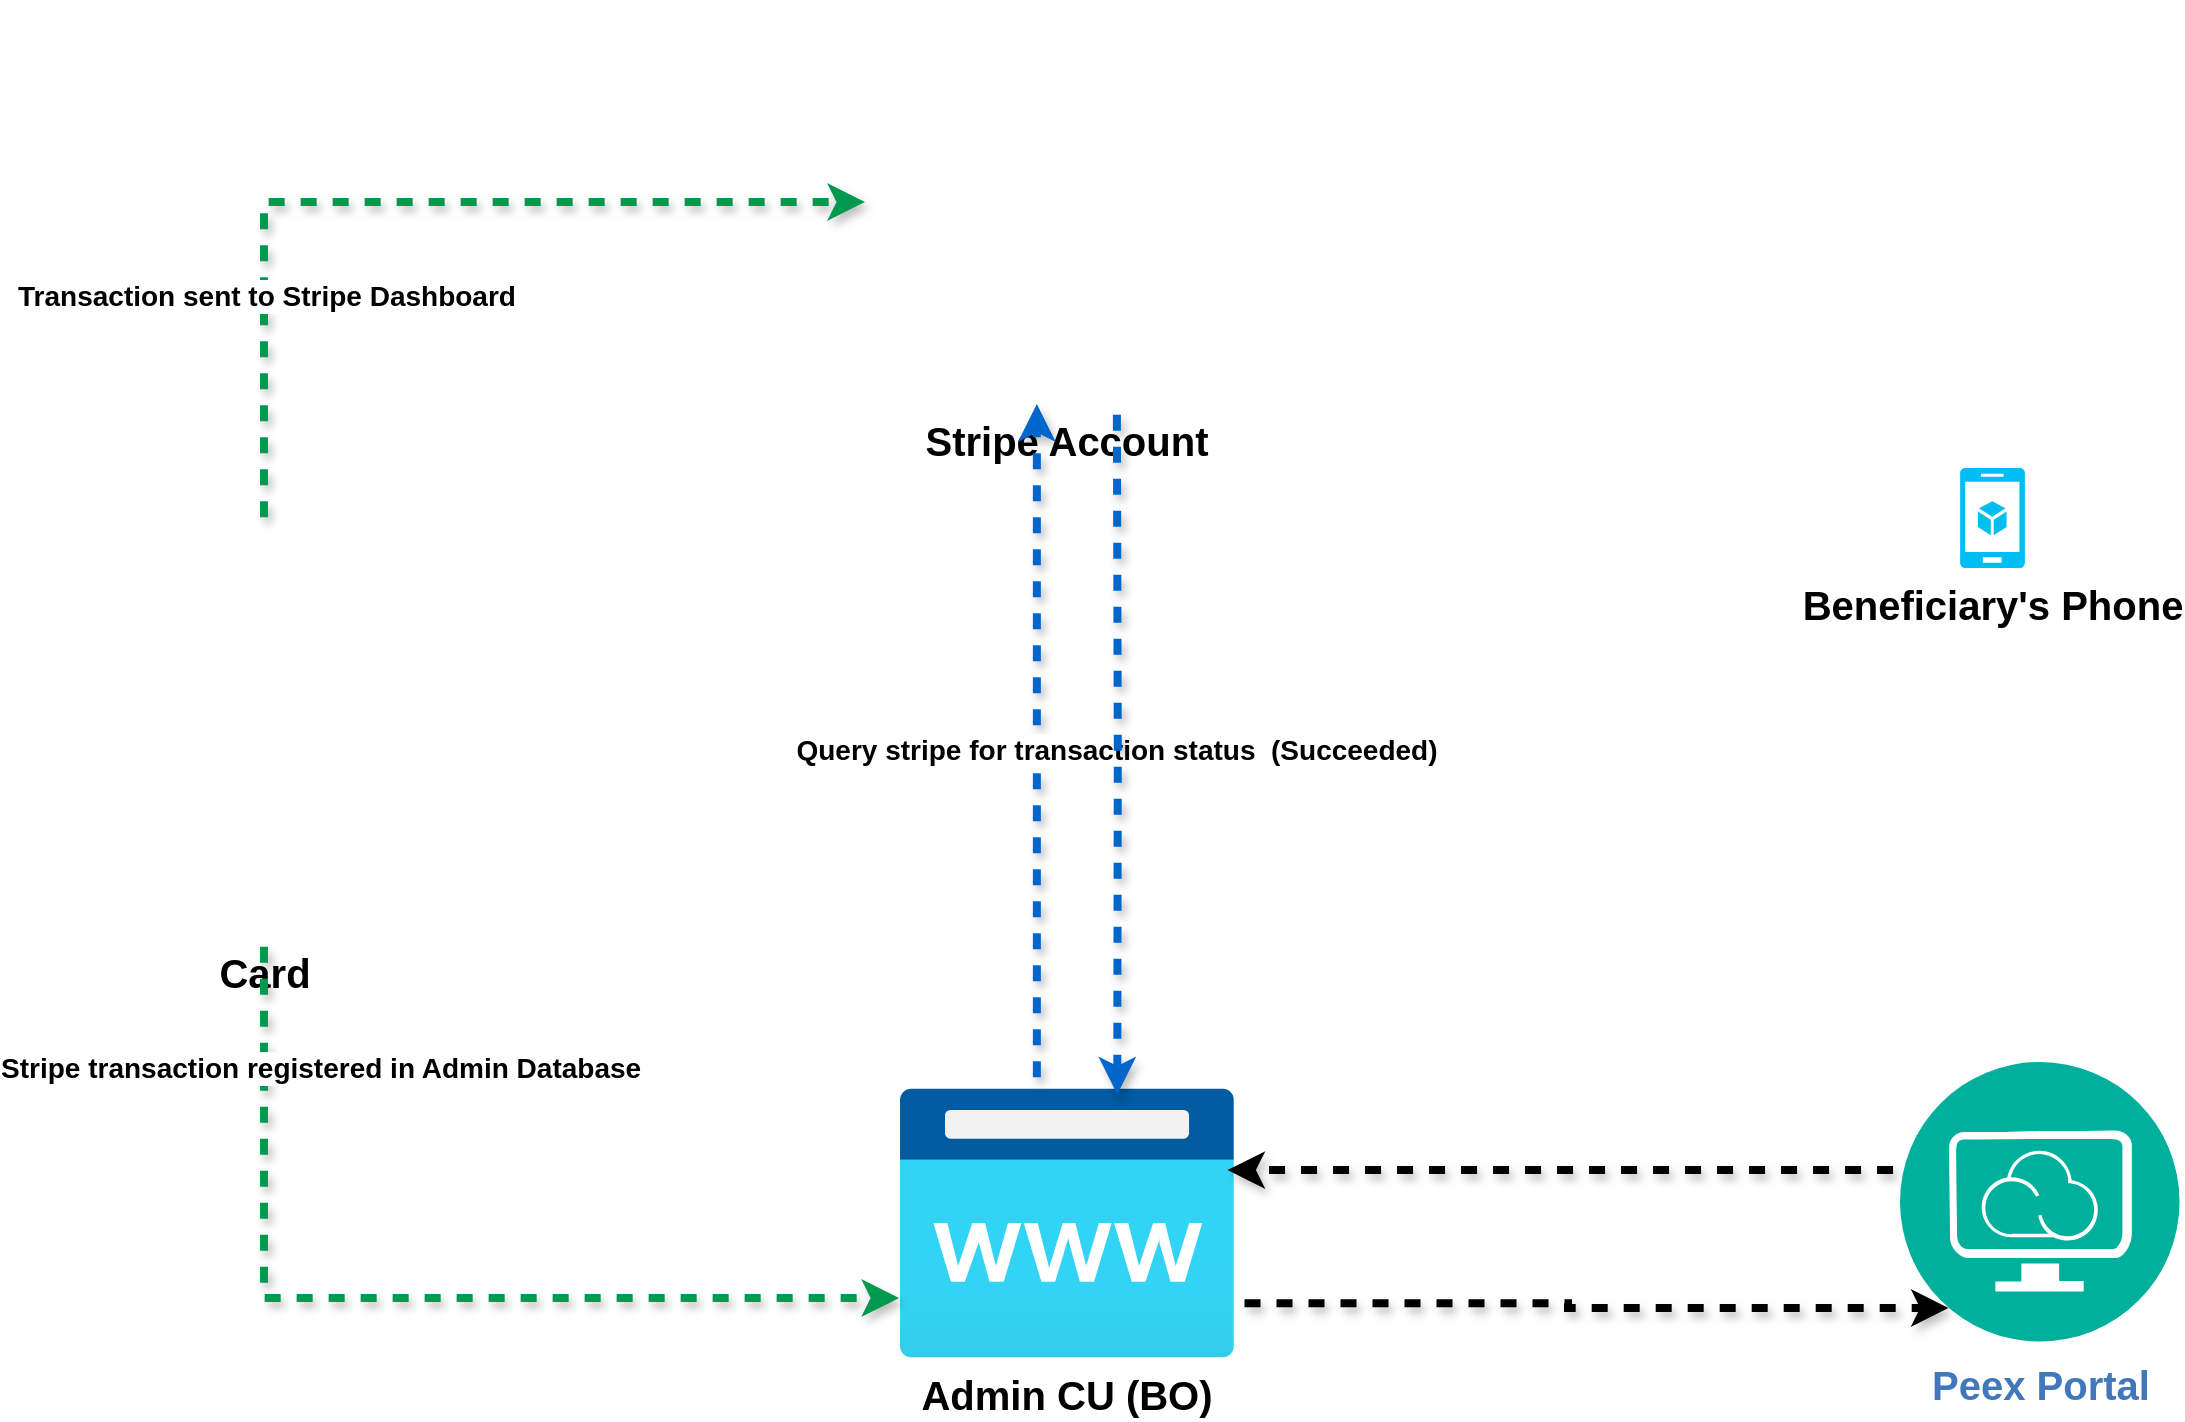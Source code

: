 <mxfile version="26.0.10">
  <diagram name="Page-1" id="ZfeTRj6KhZ61jOfrh0ln">
    <mxGraphModel dx="840" dy="494" grid="1" gridSize="10" guides="1" tooltips="1" connect="1" arrows="1" fold="1" page="1" pageScale="1" pageWidth="1169" pageHeight="827" math="0" shadow="0">
      <root>
        <mxCell id="0" />
        <mxCell id="1" parent="0" />
        <mxCell id="kcWeRtJJE4qR69ZITuoe-19" style="edgeStyle=orthogonalEdgeStyle;rounded=0;orthogonalLoop=1;jettySize=auto;html=1;entryX=0;entryY=0.5;entryDx=0;entryDy=0;strokeWidth=4;shadow=1;flowAnimation=1;strokeColor=#00994D;exitX=0.5;exitY=0;exitDx=0;exitDy=0;" edge="1" parent="1" source="kcWeRtJJE4qR69ZITuoe-3" target="kcWeRtJJE4qR69ZITuoe-4">
          <mxGeometry relative="1" as="geometry" />
        </mxCell>
        <mxCell id="kcWeRtJJE4qR69ZITuoe-21" value="Transaction sent to Stripe Dashboard" style="edgeLabel;html=1;align=center;verticalAlign=middle;resizable=0;points=[];fontStyle=1;fontSize=14;" vertex="1" connectable="0" parent="kcWeRtJJE4qR69ZITuoe-19">
          <mxGeometry x="-0.499" y="-1" relative="1" as="geometry">
            <mxPoint as="offset" />
          </mxGeometry>
        </mxCell>
        <mxCell id="kcWeRtJJE4qR69ZITuoe-3" value="&lt;font style=&quot;font-size: 20px;&quot;&gt;&lt;b&gt;Card&lt;/b&gt;&lt;/font&gt;" style="shape=image;html=1;verticalAlign=top;verticalLabelPosition=bottom;labelBackgroundColor=#ffffff;imageAspect=0;aspect=fixed;image=https://cdn0.iconfinder.com/data/icons/credit-card-debit-card-payment-PNG/80/Visa-Electron-Curved.png" vertex="1" parent="1">
          <mxGeometry x="50" y="280" width="204" height="204" as="geometry" />
        </mxCell>
        <mxCell id="kcWeRtJJE4qR69ZITuoe-4" value="&lt;b&gt;&lt;font style=&quot;font-size: 20px;&quot;&gt;Stripe Account&lt;/font&gt;&lt;/b&gt;" style="shape=image;html=1;verticalAlign=top;verticalLabelPosition=bottom;labelBackgroundColor=#ffffff;imageAspect=0;aspect=fixed;image=https://cdn0.iconfinder.com/data/icons/phosphor-fill-vol-4/256/stripe-logo-fill-128.png" vertex="1" parent="1">
          <mxGeometry x="452.46" y="16" width="202" height="202" as="geometry" />
        </mxCell>
        <mxCell id="kcWeRtJJE4qR69ZITuoe-25" style="edgeStyle=orthogonalEdgeStyle;rounded=0;orthogonalLoop=1;jettySize=auto;html=1;strokeWidth=4;flowAnimation=1;shadow=1;strokeColor=#0066CC;" edge="1" parent="1">
          <mxGeometry relative="1" as="geometry">
            <mxPoint x="538.429" y="560" as="sourcePoint" />
            <mxPoint x="538.429" y="218" as="targetPoint" />
          </mxGeometry>
        </mxCell>
        <mxCell id="kcWeRtJJE4qR69ZITuoe-26" value="Query stripe for transaction status&amp;nbsp; (Succeeded)" style="edgeLabel;html=1;align=center;verticalAlign=middle;resizable=0;points=[];fontSize=14;fontStyle=1" vertex="1" connectable="0" parent="kcWeRtJJE4qR69ZITuoe-25">
          <mxGeometry x="-0.013" y="2" relative="1" as="geometry">
            <mxPoint x="41" as="offset" />
          </mxGeometry>
        </mxCell>
        <mxCell id="kcWeRtJJE4qR69ZITuoe-8" value="&lt;font style=&quot;font-size: 20px;&quot;&gt;&lt;b&gt;Admin CU (BO)&lt;/b&gt;&lt;/font&gt;" style="image;aspect=fixed;html=1;points=[];align=center;fontSize=12;image=img/lib/azure2/app_services/App_Service_Domains.svg;" vertex="1" parent="1">
          <mxGeometry x="470.01" y="560" width="166.91" height="135" as="geometry" />
        </mxCell>
        <mxCell id="kcWeRtJJE4qR69ZITuoe-12" value="&lt;font style=&quot;font-size: 20px;&quot;&gt;&lt;b&gt;Beneficiary&#39;s Phone&lt;/b&gt;&lt;/font&gt;" style="verticalLabelPosition=bottom;html=1;verticalAlign=top;align=center;strokeColor=none;fillColor=#00BEF2;shape=mxgraph.azure.mobile_services;pointerEvents=1;" vertex="1" parent="1">
          <mxGeometry x="1000" y="250" width="32.5" height="50" as="geometry" />
        </mxCell>
        <mxCell id="kcWeRtJJE4qR69ZITuoe-14" value="&lt;font style=&quot;font-size: 20px;&quot;&gt;&lt;b&gt;Peex Portal&lt;/b&gt;&lt;/font&gt;" style="image;aspect=fixed;perimeter=ellipsePerimeter;html=1;align=center;shadow=0;dashed=0;fontColor=#4277BB;labelBackgroundColor=default;fontSize=12;spacingTop=3;image=img/lib/ibm/management/provider_cloud_portal_service.svg;" vertex="1" parent="1">
          <mxGeometry x="970" y="547" width="140" height="140" as="geometry" />
        </mxCell>
        <mxCell id="kcWeRtJJE4qR69ZITuoe-18" style="edgeStyle=orthogonalEdgeStyle;rounded=0;orthogonalLoop=1;jettySize=auto;html=1;entryX=-0.003;entryY=0.778;entryDx=0;entryDy=0;entryPerimeter=0;exitX=0.5;exitY=1;exitDx=0;exitDy=0;strokeWidth=4;shadow=1;flowAnimation=1;strokeColor=#00994D;" edge="1" parent="1" source="kcWeRtJJE4qR69ZITuoe-3" target="kcWeRtJJE4qR69ZITuoe-8">
          <mxGeometry relative="1" as="geometry" />
        </mxCell>
        <mxCell id="kcWeRtJJE4qR69ZITuoe-22" value="&lt;span style=&quot;color: rgba(0, 0, 0, 0); font-family: monospace; font-size: 0px; text-align: start; background-color: rgb(251, 251, 251);&quot;&gt;%3CmxGraphModel%3E%3Croot%3E%3CmxCell%20id%3D%220%22%2F%3E%3CmxCell%20id%3D%221%22%20parent%3D%220%22%2F%3E%3CmxCell%20id%3D%222%22%20value%3D%22Transaction%20sent%20to%20Stripe%20Dashboard%22%20style%3D%22edgeLabel%3Bhtml%3D1%3Balign%3Dcenter%3BverticalAlign%3Dmiddle%3Bresizable%3D0%3Bpoints%3D%5B%5D%3B%22%20vertex%3D%221%22%20connectable%3D%220%22%20parent%3D%221%22%3E%3CmxGeometry%20x%3D%22153.0%22%20y%3D%22164.286%22%20as%3D%22geometry%22%2F%3E%3C%2FmxCell%3E%3C%2Froot%3E%3C%2FmxGraphModel%3E&lt;/span&gt;" style="edgeLabel;html=1;align=center;verticalAlign=middle;resizable=0;points=[];" vertex="1" connectable="0" parent="kcWeRtJJE4qR69ZITuoe-18">
          <mxGeometry x="-0.703" y="-2" relative="1" as="geometry">
            <mxPoint as="offset" />
          </mxGeometry>
        </mxCell>
        <mxCell id="kcWeRtJJE4qR69ZITuoe-23" value="Stripe transaction registered in Admin Database&amp;nbsp;" style="edgeLabel;html=1;align=center;verticalAlign=middle;resizable=0;points=[];fontStyle=1;fontSize=14;" vertex="1" connectable="0" parent="kcWeRtJJE4qR69ZITuoe-18">
          <mxGeometry x="-0.737" y="3" relative="1" as="geometry">
            <mxPoint x="27" as="offset" />
          </mxGeometry>
        </mxCell>
        <mxCell id="kcWeRtJJE4qR69ZITuoe-24" style="edgeStyle=orthogonalEdgeStyle;rounded=0;orthogonalLoop=1;jettySize=auto;html=1;entryX=0.501;entryY=0.024;entryDx=0;entryDy=0;entryPerimeter=0;strokeWidth=4;flowAnimation=1;shadow=1;strokeColor=#0066CC;" edge="1" parent="1">
          <mxGeometry relative="1" as="geometry">
            <mxPoint x="578.429" y="218" as="sourcePoint" />
            <mxPoint x="578.632" y="563.24" as="targetPoint" />
          </mxGeometry>
        </mxCell>
        <mxCell id="kcWeRtJJE4qR69ZITuoe-29" style="edgeStyle=orthogonalEdgeStyle;rounded=0;orthogonalLoop=1;jettySize=auto;html=1;strokeWidth=4;flowAnimation=1;shadow=1;" edge="1" parent="1" target="kcWeRtJJE4qR69ZITuoe-14">
          <mxGeometry relative="1" as="geometry">
            <mxPoint x="636.92" y="667.571" as="sourcePoint" />
            <mxPoint x="966.22" y="671.84" as="targetPoint" />
            <Array as="points">
              <mxPoint x="804" y="668" />
              <mxPoint x="804" y="670" />
            </Array>
          </mxGeometry>
        </mxCell>
        <mxCell id="kcWeRtJJE4qR69ZITuoe-30" style="edgeStyle=orthogonalEdgeStyle;rounded=0;orthogonalLoop=1;jettySize=auto;html=1;entryX=0.981;entryY=0.304;entryDx=0;entryDy=0;entryPerimeter=0;strokeWidth=4;flowAnimation=1;shadow=1;" edge="1" parent="1" source="kcWeRtJJE4qR69ZITuoe-14" target="kcWeRtJJE4qR69ZITuoe-8">
          <mxGeometry relative="1" as="geometry">
            <Array as="points">
              <mxPoint x="890" y="601" />
              <mxPoint x="890" y="601" />
            </Array>
          </mxGeometry>
        </mxCell>
      </root>
    </mxGraphModel>
  </diagram>
</mxfile>
